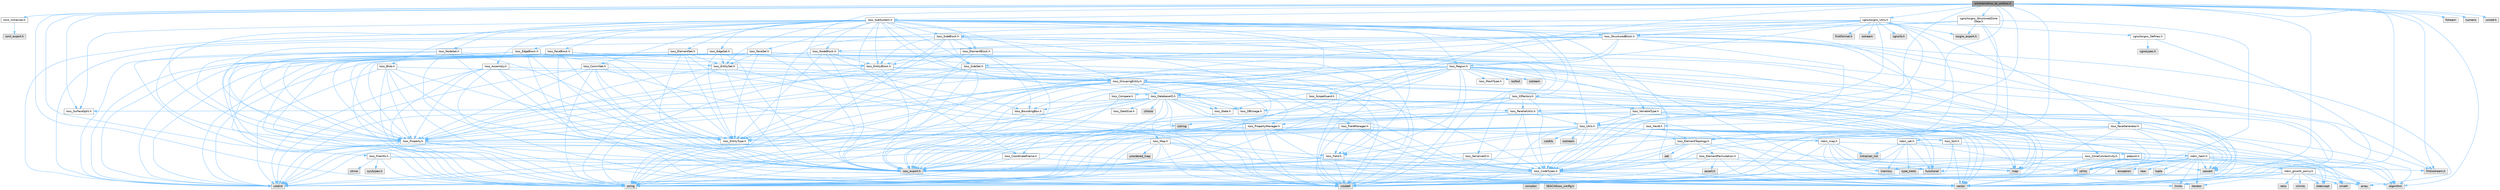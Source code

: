digraph "src/main/struc_to_unstruc.C"
{
 // INTERACTIVE_SVG=YES
 // LATEX_PDF_SIZE
  bgcolor="transparent";
  edge [fontname=Helvetica,fontsize=10,labelfontname=Helvetica,labelfontsize=10];
  node [fontname=Helvetica,fontsize=10,shape=box,height=0.2,width=0.4];
  Node1 [id="Node000001",label="src/main/struc_to_unstruc.C",height=0.2,width=0.4,color="gray40", fillcolor="grey60", style="filled", fontcolor="black",tooltip=" "];
  Node1 -> Node2 [id="edge1_Node000001_Node000002",color="steelblue1",style="solid",tooltip=" "];
  Node2 [id="Node000002",label="Ionit_Initializer.h",height=0.2,width=0.4,color="grey40", fillcolor="white", style="filled",URL="$Ionit__Initializer_8h.html",tooltip=" "];
  Node2 -> Node3 [id="edge2_Node000002_Node000003",color="steelblue1",style="solid",tooltip=" "];
  Node3 [id="Node000003",label="ionit_export.h",height=0.2,width=0.4,color="grey60", fillcolor="#E0E0E0", style="filled",tooltip=" "];
  Node1 -> Node4 [id="edge3_Node000001_Node000004",color="steelblue1",style="solid",tooltip=" "];
  Node4 [id="Node000004",label="Ioss_CodeTypes.h",height=0.2,width=0.4,color="grey40", fillcolor="white", style="filled",URL="$Ioss__CodeTypes_8h.html",tooltip=" "];
  Node4 -> Node5 [id="edge4_Node000004_Node000005",color="steelblue1",style="solid",tooltip=" "];
  Node5 [id="Node000005",label="array",height=0.2,width=0.4,color="grey60", fillcolor="#E0E0E0", style="filled",tooltip=" "];
  Node4 -> Node6 [id="edge5_Node000004_Node000006",color="steelblue1",style="solid",tooltip=" "];
  Node6 [id="Node000006",label="cstddef",height=0.2,width=0.4,color="grey60", fillcolor="#E0E0E0", style="filled",tooltip=" "];
  Node4 -> Node7 [id="edge6_Node000004_Node000007",color="steelblue1",style="solid",tooltip=" "];
  Node7 [id="Node000007",label="cstdint",height=0.2,width=0.4,color="grey60", fillcolor="#E0E0E0", style="filled",tooltip=" "];
  Node4 -> Node8 [id="edge7_Node000004_Node000008",color="steelblue1",style="solid",tooltip=" "];
  Node8 [id="Node000008",label="string",height=0.2,width=0.4,color="grey60", fillcolor="#E0E0E0", style="filled",tooltip=" "];
  Node4 -> Node9 [id="edge8_Node000004_Node000009",color="steelblue1",style="solid",tooltip=" "];
  Node9 [id="Node000009",label="vector",height=0.2,width=0.4,color="grey60", fillcolor="#E0E0E0", style="filled",tooltip=" "];
  Node4 -> Node10 [id="edge9_Node000004_Node000010",color="steelblue1",style="solid",tooltip=" "];
  Node10 [id="Node000010",label="SEACASIoss_config.h",height=0.2,width=0.4,color="grey60", fillcolor="#E0E0E0", style="filled",tooltip=" "];
  Node4 -> Node11 [id="edge10_Node000004_Node000011",color="steelblue1",style="solid",tooltip=" "];
  Node11 [id="Node000011",label="complex",height=0.2,width=0.4,color="grey60", fillcolor="#E0E0E0", style="filled",tooltip=" "];
  Node1 -> Node12 [id="edge11_Node000001_Node000012",color="steelblue1",style="solid",tooltip=" "];
  Node12 [id="Node000012",label="Ioss_FileInfo.h",height=0.2,width=0.4,color="grey40", fillcolor="white", style="filled",URL="$Ioss__FileInfo_8h.html",tooltip=" "];
  Node12 -> Node13 [id="edge12_Node000012_Node000013",color="steelblue1",style="solid",tooltip=" "];
  Node13 [id="Node000013",label="ioss_export.h",height=0.2,width=0.4,color="grey60", fillcolor="#E0E0E0", style="filled",tooltip=" "];
  Node12 -> Node4 [id="edge13_Node000012_Node000004",color="steelblue1",style="solid",tooltip=" "];
  Node12 -> Node14 [id="edge14_Node000012_Node000014",color="steelblue1",style="solid",tooltip=" "];
  Node14 [id="Node000014",label="ctime",height=0.2,width=0.4,color="grey60", fillcolor="#E0E0E0", style="filled",tooltip=" "];
  Node12 -> Node8 [id="edge15_Node000012_Node000008",color="steelblue1",style="solid",tooltip=" "];
  Node12 -> Node15 [id="edge16_Node000012_Node000015",color="steelblue1",style="solid",tooltip=" "];
  Node15 [id="Node000015",label="sys/types.h",height=0.2,width=0.4,color="grey60", fillcolor="#E0E0E0", style="filled",tooltip=" "];
  Node1 -> Node16 [id="edge17_Node000001_Node000016",color="steelblue1",style="solid",tooltip=" "];
  Node16 [id="Node000016",label="Ioss_Hex8.h",height=0.2,width=0.4,color="grey40", fillcolor="white", style="filled",URL="$Ioss__Hex8_8h.html",tooltip=" "];
  Node16 -> Node13 [id="edge18_Node000016_Node000013",color="steelblue1",style="solid",tooltip=" "];
  Node16 -> Node4 [id="edge19_Node000016_Node000004",color="steelblue1",style="solid",tooltip=" "];
  Node16 -> Node17 [id="edge20_Node000016_Node000017",color="steelblue1",style="solid",tooltip=" "];
  Node17 [id="Node000017",label="Ioss_ElementTopology.h",height=0.2,width=0.4,color="grey40", fillcolor="white", style="filled",URL="$Ioss__ElementTopology_8h.html",tooltip=" "];
  Node17 -> Node13 [id="edge21_Node000017_Node000013",color="steelblue1",style="solid",tooltip=" "];
  Node17 -> Node4 [id="edge22_Node000017_Node000004",color="steelblue1",style="solid",tooltip=" "];
  Node17 -> Node18 [id="edge23_Node000017_Node000018",color="steelblue1",style="solid",tooltip=" "];
  Node18 [id="Node000018",label="Ioss_ElementPermutation.h",height=0.2,width=0.4,color="grey40", fillcolor="white", style="filled",URL="$Ioss__ElementPermutation_8h.html",tooltip=" "];
  Node18 -> Node13 [id="edge24_Node000018_Node000013",color="steelblue1",style="solid",tooltip=" "];
  Node18 -> Node4 [id="edge25_Node000018_Node000004",color="steelblue1",style="solid",tooltip=" "];
  Node18 -> Node19 [id="edge26_Node000018_Node000019",color="steelblue1",style="solid",tooltip=" "];
  Node19 [id="Node000019",label="assert.h",height=0.2,width=0.4,color="grey60", fillcolor="#E0E0E0", style="filled",tooltip=" "];
  Node18 -> Node20 [id="edge27_Node000018_Node000020",color="steelblue1",style="solid",tooltip=" "];
  Node20 [id="Node000020",label="limits",height=0.2,width=0.4,color="grey60", fillcolor="#E0E0E0", style="filled",tooltip=" "];
  Node18 -> Node21 [id="edge28_Node000018_Node000021",color="steelblue1",style="solid",tooltip=" "];
  Node21 [id="Node000021",label="map",height=0.2,width=0.4,color="grey60", fillcolor="#E0E0E0", style="filled",tooltip=" "];
  Node18 -> Node8 [id="edge29_Node000018_Node000008",color="steelblue1",style="solid",tooltip=" "];
  Node18 -> Node9 [id="edge30_Node000018_Node000009",color="steelblue1",style="solid",tooltip=" "];
  Node17 -> Node21 [id="edge31_Node000017_Node000021",color="steelblue1",style="solid",tooltip=" "];
  Node17 -> Node22 [id="edge32_Node000017_Node000022",color="steelblue1",style="solid",tooltip=" "];
  Node22 [id="Node000022",label="set",height=0.2,width=0.4,color="grey60", fillcolor="#E0E0E0", style="filled",tooltip=" "];
  Node17 -> Node8 [id="edge33_Node000017_Node000008",color="steelblue1",style="solid",tooltip=" "];
  Node17 -> Node9 [id="edge34_Node000017_Node000009",color="steelblue1",style="solid",tooltip=" "];
  Node1 -> Node23 [id="edge35_Node000001_Node000023",color="steelblue1",style="solid",tooltip=" "];
  Node23 [id="Node000023",label="Ioss_ParallelUtils.h",height=0.2,width=0.4,color="grey40", fillcolor="white", style="filled",URL="$Ioss__ParallelUtils_8h.html",tooltip=" "];
  Node23 -> Node13 [id="edge36_Node000023_Node000013",color="steelblue1",style="solid",tooltip=" "];
  Node23 -> Node4 [id="edge37_Node000023_Node000004",color="steelblue1",style="solid",tooltip=" "];
  Node23 -> Node24 [id="edge38_Node000023_Node000024",color="steelblue1",style="solid",tooltip=" "];
  Node24 [id="Node000024",label="Ioss_Utils.h",height=0.2,width=0.4,color="grey40", fillcolor="white", style="filled",URL="$Ioss__Utils_8h.html",tooltip=" "];
  Node24 -> Node13 [id="edge39_Node000024_Node000013",color="steelblue1",style="solid",tooltip=" "];
  Node24 -> Node4 [id="edge40_Node000024_Node000004",color="steelblue1",style="solid",tooltip=" "];
  Node24 -> Node17 [id="edge41_Node000024_Node000017",color="steelblue1",style="solid",tooltip=" "];
  Node24 -> Node25 [id="edge42_Node000024_Node000025",color="steelblue1",style="solid",tooltip=" "];
  Node25 [id="Node000025",label="Ioss_EntityType.h",height=0.2,width=0.4,color="grey40", fillcolor="white", style="filled",URL="$Ioss__EntityType_8h.html",tooltip=" "];
  Node24 -> Node26 [id="edge43_Node000024_Node000026",color="steelblue1",style="solid",tooltip=" "];
  Node26 [id="Node000026",label="Ioss_Field.h",height=0.2,width=0.4,color="grey40", fillcolor="white", style="filled",URL="$Ioss__Field_8h.html",tooltip=" "];
  Node26 -> Node13 [id="edge44_Node000026_Node000013",color="steelblue1",style="solid",tooltip=" "];
  Node26 -> Node4 [id="edge45_Node000026_Node000004",color="steelblue1",style="solid",tooltip=" "];
  Node26 -> Node6 [id="edge46_Node000026_Node000006",color="steelblue1",style="solid",tooltip=" "];
  Node26 -> Node8 [id="edge47_Node000026_Node000008",color="steelblue1",style="solid",tooltip=" "];
  Node26 -> Node9 [id="edge48_Node000026_Node000009",color="steelblue1",style="solid",tooltip=" "];
  Node24 -> Node27 [id="edge49_Node000024_Node000027",color="steelblue1",style="solid",tooltip=" "];
  Node27 [id="Node000027",label="Ioss_Property.h",height=0.2,width=0.4,color="grey40", fillcolor="white", style="filled",URL="$Ioss__Property_8h.html",tooltip=" "];
  Node27 -> Node13 [id="edge50_Node000027_Node000013",color="steelblue1",style="solid",tooltip=" "];
  Node27 -> Node7 [id="edge51_Node000027_Node000007",color="steelblue1",style="solid",tooltip=" "];
  Node27 -> Node8 [id="edge52_Node000027_Node000008",color="steelblue1",style="solid",tooltip=" "];
  Node27 -> Node9 [id="edge53_Node000027_Node000009",color="steelblue1",style="solid",tooltip=" "];
  Node24 -> Node28 [id="edge54_Node000024_Node000028",color="steelblue1",style="solid",tooltip=" "];
  Node28 [id="Node000028",label="Ioss_Sort.h",height=0.2,width=0.4,color="grey40", fillcolor="white", style="filled",URL="$Ioss__Sort_8h.html",tooltip=" "];
  Node28 -> Node29 [id="edge55_Node000028_Node000029",color="steelblue1",style="solid",tooltip=" "];
  Node29 [id="Node000029",label="pdqsort.h",height=0.2,width=0.4,color="grey40", fillcolor="white", style="filled",URL="$pdqsort_8h.html",tooltip=" "];
  Node29 -> Node30 [id="edge56_Node000029_Node000030",color="steelblue1",style="solid",tooltip=" "];
  Node30 [id="Node000030",label="algorithm",height=0.2,width=0.4,color="grey60", fillcolor="#E0E0E0", style="filled",tooltip=" "];
  Node29 -> Node6 [id="edge57_Node000029_Node000006",color="steelblue1",style="solid",tooltip=" "];
  Node29 -> Node31 [id="edge58_Node000029_Node000031",color="steelblue1",style="solid",tooltip=" "];
  Node31 [id="Node000031",label="functional",height=0.2,width=0.4,color="grey60", fillcolor="#E0E0E0", style="filled",tooltip=" "];
  Node29 -> Node32 [id="edge59_Node000029_Node000032",color="steelblue1",style="solid",tooltip=" "];
  Node32 [id="Node000032",label="iterator",height=0.2,width=0.4,color="grey60", fillcolor="#E0E0E0", style="filled",tooltip=" "];
  Node29 -> Node33 [id="edge60_Node000029_Node000033",color="steelblue1",style="solid",tooltip=" "];
  Node33 [id="Node000033",label="utility",height=0.2,width=0.4,color="grey60", fillcolor="#E0E0E0", style="filled",tooltip=" "];
  Node28 -> Node6 [id="edge61_Node000028_Node000006",color="steelblue1",style="solid",tooltip=" "];
  Node28 -> Node9 [id="edge62_Node000028_Node000009",color="steelblue1",style="solid",tooltip=" "];
  Node24 -> Node30 [id="edge63_Node000024_Node000030",color="steelblue1",style="solid",tooltip=" "];
  Node24 -> Node34 [id="edge64_Node000024_Node000034",color="steelblue1",style="solid",tooltip=" "];
  Node34 [id="Node000034",label="cassert",height=0.2,width=0.4,color="grey60", fillcolor="#E0E0E0", style="filled",tooltip=" "];
  Node24 -> Node35 [id="edge65_Node000024_Node000035",color="steelblue1",style="solid",tooltip=" "];
  Node35 [id="Node000035",label="cmath",height=0.2,width=0.4,color="grey60", fillcolor="#E0E0E0", style="filled",tooltip=" "];
  Node24 -> Node6 [id="edge66_Node000024_Node000006",color="steelblue1",style="solid",tooltip=" "];
  Node24 -> Node7 [id="edge67_Node000024_Node000007",color="steelblue1",style="solid",tooltip=" "];
  Node24 -> Node36 [id="edge68_Node000024_Node000036",color="steelblue1",style="solid",tooltip=" "];
  Node36 [id="Node000036",label="cstdlib",height=0.2,width=0.4,color="grey60", fillcolor="#E0E0E0", style="filled",tooltip=" "];
  Node24 -> Node37 [id="edge69_Node000024_Node000037",color="steelblue1",style="solid",tooltip=" "];
  Node37 [id="Node000037",label="iostream",height=0.2,width=0.4,color="grey60", fillcolor="#E0E0E0", style="filled",tooltip=" "];
  Node24 -> Node38 [id="edge70_Node000024_Node000038",color="steelblue1",style="solid",tooltip=" "];
  Node38 [id="Node000038",label="stdexcept",height=0.2,width=0.4,color="grey60", fillcolor="#E0E0E0", style="filled",tooltip=" "];
  Node24 -> Node8 [id="edge71_Node000024_Node000008",color="steelblue1",style="solid",tooltip=" "];
  Node24 -> Node9 [id="edge72_Node000024_Node000009",color="steelblue1",style="solid",tooltip=" "];
  Node23 -> Node34 [id="edge73_Node000023_Node000034",color="steelblue1",style="solid",tooltip=" "];
  Node23 -> Node6 [id="edge74_Node000023_Node000006",color="steelblue1",style="solid",tooltip=" "];
  Node23 -> Node8 [id="edge75_Node000023_Node000008",color="steelblue1",style="solid",tooltip=" "];
  Node23 -> Node9 [id="edge76_Node000023_Node000009",color="steelblue1",style="solid",tooltip=" "];
  Node1 -> Node39 [id="edge77_Node000001_Node000039",color="steelblue1",style="solid",tooltip=" "];
  Node39 [id="Node000039",label="Ioss_ScopeGuard.h",height=0.2,width=0.4,color="grey40", fillcolor="white", style="filled",URL="$Ioss__ScopeGuard_8h.html",tooltip=" "];
  Node39 -> Node13 [id="edge78_Node000039_Node000013",color="steelblue1",style="solid",tooltip=" "];
  Node1 -> Node40 [id="edge79_Node000001_Node000040",color="steelblue1",style="solid",tooltip=" "];
  Node40 [id="Node000040",label="Ioss_SubSystem.h",height=0.2,width=0.4,color="grey40", fillcolor="white", style="filled",URL="$Ioss__SubSystem_8h.html",tooltip=" "];
  Node40 -> Node41 [id="edge80_Node000040_Node000041",color="steelblue1",style="solid",tooltip=" "];
  Node41 [id="Node000041",label="Ioss_Assembly.h",height=0.2,width=0.4,color="grey40", fillcolor="white", style="filled",URL="$Ioss__Assembly_8h.html",tooltip=" "];
  Node41 -> Node13 [id="edge81_Node000041_Node000013",color="steelblue1",style="solid",tooltip=" "];
  Node41 -> Node25 [id="edge82_Node000041_Node000025",color="steelblue1",style="solid",tooltip=" "];
  Node41 -> Node27 [id="edge83_Node000041_Node000027",color="steelblue1",style="solid",tooltip=" "];
  Node41 -> Node42 [id="edge84_Node000041_Node000042",color="steelblue1",style="solid",tooltip=" "];
  Node42 [id="Node000042",label="Ioss_GroupingEntity.h",height=0.2,width=0.4,color="grey40", fillcolor="white", style="filled",URL="$Ioss__GroupingEntity_8h.html",tooltip=" "];
  Node42 -> Node13 [id="edge85_Node000042_Node000013",color="steelblue1",style="solid",tooltip=" "];
  Node42 -> Node4 [id="edge86_Node000042_Node000004",color="steelblue1",style="solid",tooltip=" "];
  Node42 -> Node43 [id="edge87_Node000042_Node000043",color="steelblue1",style="solid",tooltip=" "];
  Node43 [id="Node000043",label="Ioss_DatabaseIO.h",height=0.2,width=0.4,color="grey40", fillcolor="white", style="filled",URL="$Ioss__DatabaseIO_8h.html",tooltip=" "];
  Node43 -> Node13 [id="edge88_Node000043_Node000013",color="steelblue1",style="solid",tooltip=" "];
  Node43 -> Node44 [id="edge89_Node000043_Node000044",color="steelblue1",style="solid",tooltip=" "];
  Node44 [id="Node000044",label="Ioss_BoundingBox.h",height=0.2,width=0.4,color="grey40", fillcolor="white", style="filled",URL="$Ioss__BoundingBox_8h.html",tooltip=" "];
  Node44 -> Node13 [id="edge90_Node000044_Node000013",color="steelblue1",style="solid",tooltip=" "];
  Node43 -> Node4 [id="edge91_Node000043_Node000004",color="steelblue1",style="solid",tooltip=" "];
  Node43 -> Node45 [id="edge92_Node000043_Node000045",color="steelblue1",style="solid",tooltip=" "];
  Node45 [id="Node000045",label="Ioss_DBUsage.h",height=0.2,width=0.4,color="grey40", fillcolor="white", style="filled",URL="$Ioss__DBUsage_8h.html",tooltip=" "];
  Node43 -> Node46 [id="edge93_Node000043_Node000046",color="steelblue1",style="solid",tooltip=" "];
  Node46 [id="Node000046",label="Ioss_DataSize.h",height=0.2,width=0.4,color="grey40", fillcolor="white", style="filled",URL="$Ioss__DataSize_8h.html",tooltip=" "];
  Node43 -> Node25 [id="edge94_Node000043_Node000025",color="steelblue1",style="solid",tooltip=" "];
  Node43 -> Node47 [id="edge95_Node000043_Node000047",color="steelblue1",style="solid",tooltip=" "];
  Node47 [id="Node000047",label="Ioss_Map.h",height=0.2,width=0.4,color="grey40", fillcolor="white", style="filled",URL="$Ioss__Map_8h.html",tooltip=" "];
  Node47 -> Node13 [id="edge96_Node000047_Node000013",color="steelblue1",style="solid",tooltip=" "];
  Node47 -> Node4 [id="edge97_Node000047_Node000004",color="steelblue1",style="solid",tooltip=" "];
  Node47 -> Node26 [id="edge98_Node000047_Node000026",color="steelblue1",style="solid",tooltip=" "];
  Node47 -> Node6 [id="edge99_Node000047_Node000006",color="steelblue1",style="solid",tooltip=" "];
  Node47 -> Node7 [id="edge100_Node000047_Node000007",color="steelblue1",style="solid",tooltip=" "];
  Node47 -> Node8 [id="edge101_Node000047_Node000008",color="steelblue1",style="solid",tooltip=" "];
  Node47 -> Node9 [id="edge102_Node000047_Node000009",color="steelblue1",style="solid",tooltip=" "];
  Node47 -> Node48 [id="edge103_Node000047_Node000048",color="steelblue1",style="solid",tooltip=" "];
  Node48 [id="Node000048",label="unordered_map",height=0.2,width=0.4,color="grey60", fillcolor="#E0E0E0", style="filled",tooltip=" "];
  Node43 -> Node23 [id="edge104_Node000043_Node000023",color="steelblue1",style="solid",tooltip=" "];
  Node43 -> Node49 [id="edge105_Node000043_Node000049",color="steelblue1",style="solid",tooltip=" "];
  Node49 [id="Node000049",label="Ioss_PropertyManager.h",height=0.2,width=0.4,color="grey40", fillcolor="white", style="filled",URL="$Ioss__PropertyManager_8h.html",tooltip=" "];
  Node49 -> Node13 [id="edge106_Node000049_Node000013",color="steelblue1",style="solid",tooltip=" "];
  Node49 -> Node4 [id="edge107_Node000049_Node000004",color="steelblue1",style="solid",tooltip=" "];
  Node49 -> Node27 [id="edge108_Node000049_Node000027",color="steelblue1",style="solid",tooltip=" "];
  Node49 -> Node6 [id="edge109_Node000049_Node000006",color="steelblue1",style="solid",tooltip=" "];
  Node49 -> Node8 [id="edge110_Node000049_Node000008",color="steelblue1",style="solid",tooltip=" "];
  Node49 -> Node9 [id="edge111_Node000049_Node000009",color="steelblue1",style="solid",tooltip=" "];
  Node49 -> Node50 [id="edge112_Node000049_Node000050",color="steelblue1",style="solid",tooltip=" "];
  Node50 [id="Node000050",label="robin_map.h",height=0.2,width=0.4,color="grey40", fillcolor="white", style="filled",URL="$robin__map_8h.html",tooltip=" "];
  Node50 -> Node6 [id="edge113_Node000050_Node000006",color="steelblue1",style="solid",tooltip=" "];
  Node50 -> Node31 [id="edge114_Node000050_Node000031",color="steelblue1",style="solid",tooltip=" "];
  Node50 -> Node51 [id="edge115_Node000050_Node000051",color="steelblue1",style="solid",tooltip=" "];
  Node51 [id="Node000051",label="initializer_list",height=0.2,width=0.4,color="grey60", fillcolor="#E0E0E0", style="filled",tooltip=" "];
  Node50 -> Node52 [id="edge116_Node000050_Node000052",color="steelblue1",style="solid",tooltip=" "];
  Node52 [id="Node000052",label="memory",height=0.2,width=0.4,color="grey60", fillcolor="#E0E0E0", style="filled",tooltip=" "];
  Node50 -> Node53 [id="edge117_Node000050_Node000053",color="steelblue1",style="solid",tooltip=" "];
  Node53 [id="Node000053",label="type_traits",height=0.2,width=0.4,color="grey60", fillcolor="#E0E0E0", style="filled",tooltip=" "];
  Node50 -> Node33 [id="edge118_Node000050_Node000033",color="steelblue1",style="solid",tooltip=" "];
  Node50 -> Node54 [id="edge119_Node000050_Node000054",color="steelblue1",style="solid",tooltip=" "];
  Node54 [id="Node000054",label="robin_hash.h",height=0.2,width=0.4,color="grey40", fillcolor="white", style="filled",URL="$robin__hash_8h.html",tooltip=" "];
  Node54 -> Node30 [id="edge120_Node000054_Node000030",color="steelblue1",style="solid",tooltip=" "];
  Node54 -> Node34 [id="edge121_Node000054_Node000034",color="steelblue1",style="solid",tooltip=" "];
  Node54 -> Node35 [id="edge122_Node000054_Node000035",color="steelblue1",style="solid",tooltip=" "];
  Node54 -> Node6 [id="edge123_Node000054_Node000006",color="steelblue1",style="solid",tooltip=" "];
  Node54 -> Node7 [id="edge124_Node000054_Node000007",color="steelblue1",style="solid",tooltip=" "];
  Node54 -> Node55 [id="edge125_Node000054_Node000055",color="steelblue1",style="solid",tooltip=" "];
  Node55 [id="Node000055",label="exception",height=0.2,width=0.4,color="grey60", fillcolor="#E0E0E0", style="filled",tooltip=" "];
  Node54 -> Node32 [id="edge126_Node000054_Node000032",color="steelblue1",style="solid",tooltip=" "];
  Node54 -> Node20 [id="edge127_Node000054_Node000020",color="steelblue1",style="solid",tooltip=" "];
  Node54 -> Node52 [id="edge128_Node000054_Node000052",color="steelblue1",style="solid",tooltip=" "];
  Node54 -> Node56 [id="edge129_Node000054_Node000056",color="steelblue1",style="solid",tooltip=" "];
  Node56 [id="Node000056",label="new",height=0.2,width=0.4,color="grey60", fillcolor="#E0E0E0", style="filled",tooltip=" "];
  Node54 -> Node38 [id="edge130_Node000054_Node000038",color="steelblue1",style="solid",tooltip=" "];
  Node54 -> Node57 [id="edge131_Node000054_Node000057",color="steelblue1",style="solid",tooltip=" "];
  Node57 [id="Node000057",label="tuple",height=0.2,width=0.4,color="grey60", fillcolor="#E0E0E0", style="filled",tooltip=" "];
  Node54 -> Node53 [id="edge132_Node000054_Node000053",color="steelblue1",style="solid",tooltip=" "];
  Node54 -> Node33 [id="edge133_Node000054_Node000033",color="steelblue1",style="solid",tooltip=" "];
  Node54 -> Node9 [id="edge134_Node000054_Node000009",color="steelblue1",style="solid",tooltip=" "];
  Node54 -> Node58 [id="edge135_Node000054_Node000058",color="steelblue1",style="solid",tooltip=" "];
  Node58 [id="Node000058",label="robin_growth_policy.h",height=0.2,width=0.4,color="grey40", fillcolor="white", style="filled",URL="$robin__growth__policy_8h.html",tooltip=" "];
  Node58 -> Node30 [id="edge136_Node000058_Node000030",color="steelblue1",style="solid",tooltip=" "];
  Node58 -> Node5 [id="edge137_Node000058_Node000005",color="steelblue1",style="solid",tooltip=" "];
  Node58 -> Node59 [id="edge138_Node000058_Node000059",color="steelblue1",style="solid",tooltip=" "];
  Node59 [id="Node000059",label="climits",height=0.2,width=0.4,color="grey60", fillcolor="#E0E0E0", style="filled",tooltip=" "];
  Node58 -> Node35 [id="edge139_Node000058_Node000035",color="steelblue1",style="solid",tooltip=" "];
  Node58 -> Node6 [id="edge140_Node000058_Node000006",color="steelblue1",style="solid",tooltip=" "];
  Node58 -> Node7 [id="edge141_Node000058_Node000007",color="steelblue1",style="solid",tooltip=" "];
  Node58 -> Node32 [id="edge142_Node000058_Node000032",color="steelblue1",style="solid",tooltip=" "];
  Node58 -> Node20 [id="edge143_Node000058_Node000020",color="steelblue1",style="solid",tooltip=" "];
  Node58 -> Node60 [id="edge144_Node000058_Node000060",color="steelblue1",style="solid",tooltip=" "];
  Node60 [id="Node000060",label="ratio",height=0.2,width=0.4,color="grey60", fillcolor="#E0E0E0", style="filled",tooltip=" "];
  Node58 -> Node38 [id="edge145_Node000058_Node000038",color="steelblue1",style="solid",tooltip=" "];
  Node43 -> Node61 [id="edge146_Node000043_Node000061",color="steelblue1",style="solid",tooltip=" "];
  Node61 [id="Node000061",label="Ioss_State.h",height=0.2,width=0.4,color="grey40", fillcolor="white", style="filled",URL="$Ioss__State_8h.html",tooltip=" "];
  Node43 -> Node62 [id="edge147_Node000043_Node000062",color="steelblue1",style="solid",tooltip=" "];
  Node62 [id="Node000062",label="Ioss_SurfaceSplit.h",height=0.2,width=0.4,color="grey40", fillcolor="white", style="filled",URL="$Ioss__SurfaceSplit_8h.html",tooltip=" "];
  Node43 -> Node63 [id="edge148_Node000043_Node000063",color="steelblue1",style="solid",tooltip=" "];
  Node63 [id="Node000063",label="chrono",height=0.2,width=0.4,color="grey60", fillcolor="#E0E0E0", style="filled",tooltip=" "];
  Node43 -> Node6 [id="edge149_Node000043_Node000006",color="steelblue1",style="solid",tooltip=" "];
  Node43 -> Node7 [id="edge150_Node000043_Node000007",color="steelblue1",style="solid",tooltip=" "];
  Node43 -> Node21 [id="edge151_Node000043_Node000021",color="steelblue1",style="solid",tooltip=" "];
  Node43 -> Node8 [id="edge152_Node000043_Node000008",color="steelblue1",style="solid",tooltip=" "];
  Node43 -> Node33 [id="edge153_Node000043_Node000033",color="steelblue1",style="solid",tooltip=" "];
  Node43 -> Node9 [id="edge154_Node000043_Node000009",color="steelblue1",style="solid",tooltip=" "];
  Node42 -> Node25 [id="edge155_Node000042_Node000025",color="steelblue1",style="solid",tooltip=" "];
  Node42 -> Node26 [id="edge156_Node000042_Node000026",color="steelblue1",style="solid",tooltip=" "];
  Node42 -> Node64 [id="edge157_Node000042_Node000064",color="steelblue1",style="solid",tooltip=" "];
  Node64 [id="Node000064",label="Ioss_FieldManager.h",height=0.2,width=0.4,color="grey40", fillcolor="white", style="filled",URL="$Ioss__FieldManager_8h.html",tooltip=" "];
  Node64 -> Node13 [id="edge158_Node000064_Node000013",color="steelblue1",style="solid",tooltip=" "];
  Node64 -> Node4 [id="edge159_Node000064_Node000004",color="steelblue1",style="solid",tooltip=" "];
  Node64 -> Node26 [id="edge160_Node000064_Node000026",color="steelblue1",style="solid",tooltip=" "];
  Node64 -> Node6 [id="edge161_Node000064_Node000006",color="steelblue1",style="solid",tooltip=" "];
  Node64 -> Node8 [id="edge162_Node000064_Node000008",color="steelblue1",style="solid",tooltip=" "];
  Node64 -> Node9 [id="edge163_Node000064_Node000009",color="steelblue1",style="solid",tooltip=" "];
  Node64 -> Node50 [id="edge164_Node000064_Node000050",color="steelblue1",style="solid",tooltip=" "];
  Node42 -> Node27 [id="edge165_Node000042_Node000027",color="steelblue1",style="solid",tooltip=" "];
  Node42 -> Node49 [id="edge166_Node000042_Node000049",color="steelblue1",style="solid",tooltip=" "];
  Node42 -> Node61 [id="edge167_Node000042_Node000061",color="steelblue1",style="solid",tooltip=" "];
  Node42 -> Node65 [id="edge168_Node000042_Node000065",color="steelblue1",style="solid",tooltip=" "];
  Node65 [id="Node000065",label="Ioss_VariableType.h",height=0.2,width=0.4,color="grey40", fillcolor="white", style="filled",URL="$Ioss__VariableType_8h.html",tooltip=" "];
  Node65 -> Node13 [id="edge169_Node000065_Node000013",color="steelblue1",style="solid",tooltip=" "];
  Node65 -> Node4 [id="edge170_Node000065_Node000004",color="steelblue1",style="solid",tooltip=" "];
  Node65 -> Node24 [id="edge171_Node000065_Node000024",color="steelblue1",style="solid",tooltip=" "];
  Node65 -> Node66 [id="edge172_Node000065_Node000066",color="steelblue1",style="solid",tooltip=" "];
  Node66 [id="Node000066",label="cstring",height=0.2,width=0.4,color="grey60", fillcolor="#E0E0E0", style="filled",tooltip=" "];
  Node65 -> Node31 [id="edge173_Node000065_Node000031",color="steelblue1",style="solid",tooltip=" "];
  Node65 -> Node21 [id="edge174_Node000065_Node000021",color="steelblue1",style="solid",tooltip=" "];
  Node65 -> Node8 [id="edge175_Node000065_Node000008",color="steelblue1",style="solid",tooltip=" "];
  Node65 -> Node9 [id="edge176_Node000065_Node000009",color="steelblue1",style="solid",tooltip=" "];
  Node42 -> Node6 [id="edge177_Node000042_Node000006",color="steelblue1",style="solid",tooltip=" "];
  Node42 -> Node7 [id="edge178_Node000042_Node000007",color="steelblue1",style="solid",tooltip=" "];
  Node42 -> Node8 [id="edge179_Node000042_Node000008",color="steelblue1",style="solid",tooltip=" "];
  Node42 -> Node9 [id="edge180_Node000042_Node000009",color="steelblue1",style="solid",tooltip=" "];
  Node41 -> Node6 [id="edge181_Node000041_Node000006",color="steelblue1",style="solid",tooltip=" "];
  Node41 -> Node7 [id="edge182_Node000041_Node000007",color="steelblue1",style="solid",tooltip=" "];
  Node41 -> Node8 [id="edge183_Node000041_Node000008",color="steelblue1",style="solid",tooltip=" "];
  Node40 -> Node67 [id="edge184_Node000040_Node000067",color="steelblue1",style="solid",tooltip=" "];
  Node67 [id="Node000067",label="Ioss_Blob.h",height=0.2,width=0.4,color="grey40", fillcolor="white", style="filled",URL="$Ioss__Blob_8h.html",tooltip=" "];
  Node67 -> Node13 [id="edge185_Node000067_Node000013",color="steelblue1",style="solid",tooltip=" "];
  Node67 -> Node25 [id="edge186_Node000067_Node000025",color="steelblue1",style="solid",tooltip=" "];
  Node67 -> Node27 [id="edge187_Node000067_Node000027",color="steelblue1",style="solid",tooltip=" "];
  Node67 -> Node42 [id="edge188_Node000067_Node000042",color="steelblue1",style="solid",tooltip=" "];
  Node67 -> Node6 [id="edge189_Node000067_Node000006",color="steelblue1",style="solid",tooltip=" "];
  Node67 -> Node7 [id="edge190_Node000067_Node000007",color="steelblue1",style="solid",tooltip=" "];
  Node67 -> Node8 [id="edge191_Node000067_Node000008",color="steelblue1",style="solid",tooltip=" "];
  Node40 -> Node68 [id="edge192_Node000040_Node000068",color="steelblue1",style="solid",tooltip=" "];
  Node68 [id="Node000068",label="Ioss_CommSet.h",height=0.2,width=0.4,color="grey40", fillcolor="white", style="filled",URL="$Ioss__CommSet_8h.html",tooltip=" "];
  Node68 -> Node13 [id="edge193_Node000068_Node000013",color="steelblue1",style="solid",tooltip=" "];
  Node68 -> Node25 [id="edge194_Node000068_Node000025",color="steelblue1",style="solid",tooltip=" "];
  Node68 -> Node42 [id="edge195_Node000068_Node000042",color="steelblue1",style="solid",tooltip=" "];
  Node68 -> Node27 [id="edge196_Node000068_Node000027",color="steelblue1",style="solid",tooltip=" "];
  Node68 -> Node6 [id="edge197_Node000068_Node000006",color="steelblue1",style="solid",tooltip=" "];
  Node68 -> Node7 [id="edge198_Node000068_Node000007",color="steelblue1",style="solid",tooltip=" "];
  Node68 -> Node8 [id="edge199_Node000068_Node000008",color="steelblue1",style="solid",tooltip=" "];
  Node40 -> Node69 [id="edge200_Node000040_Node000069",color="steelblue1",style="solid",tooltip=" "];
  Node69 [id="Node000069",label="Ioss_Compare.h",height=0.2,width=0.4,color="grey40", fillcolor="white", style="filled",URL="$Ioss__Compare_8h.html",tooltip=" "];
  Node69 -> Node13 [id="edge201_Node000069_Node000013",color="steelblue1",style="solid",tooltip=" "];
  Node40 -> Node70 [id="edge202_Node000040_Node000070",color="steelblue1",style="solid",tooltip=" "];
  Node70 [id="Node000070",label="Ioss_CoordinateFrame.h",height=0.2,width=0.4,color="grey40", fillcolor="white", style="filled",URL="$Ioss__CoordinateFrame_8h.html",tooltip=" "];
  Node70 -> Node13 [id="edge203_Node000070_Node000013",color="steelblue1",style="solid",tooltip=" "];
  Node70 -> Node7 [id="edge204_Node000070_Node000007",color="steelblue1",style="solid",tooltip=" "];
  Node70 -> Node9 [id="edge205_Node000070_Node000009",color="steelblue1",style="solid",tooltip=" "];
  Node40 -> Node45 [id="edge206_Node000040_Node000045",color="steelblue1",style="solid",tooltip=" "];
  Node40 -> Node43 [id="edge207_Node000040_Node000043",color="steelblue1",style="solid",tooltip=" "];
  Node40 -> Node71 [id="edge208_Node000040_Node000071",color="steelblue1",style="solid",tooltip=" "];
  Node71 [id="Node000071",label="Ioss_EdgeBlock.h",height=0.2,width=0.4,color="grey40", fillcolor="white", style="filled",URL="$Ioss__EdgeBlock_8h.html",tooltip=" "];
  Node71 -> Node13 [id="edge209_Node000071_Node000013",color="steelblue1",style="solid",tooltip=" "];
  Node71 -> Node25 [id="edge210_Node000071_Node000025",color="steelblue1",style="solid",tooltip=" "];
  Node71 -> Node72 [id="edge211_Node000071_Node000072",color="steelblue1",style="solid",tooltip=" "];
  Node72 [id="Node000072",label="Ioss_EntityBlock.h",height=0.2,width=0.4,color="grey40", fillcolor="white", style="filled",URL="$Ioss__EntityBlock_8h.html",tooltip=" "];
  Node72 -> Node13 [id="edge212_Node000072_Node000013",color="steelblue1",style="solid",tooltip=" "];
  Node72 -> Node42 [id="edge213_Node000072_Node000042",color="steelblue1",style="solid",tooltip=" "];
  Node72 -> Node27 [id="edge214_Node000072_Node000027",color="steelblue1",style="solid",tooltip=" "];
  Node72 -> Node6 [id="edge215_Node000072_Node000006",color="steelblue1",style="solid",tooltip=" "];
  Node72 -> Node8 [id="edge216_Node000072_Node000008",color="steelblue1",style="solid",tooltip=" "];
  Node71 -> Node27 [id="edge217_Node000071_Node000027",color="steelblue1",style="solid",tooltip=" "];
  Node71 -> Node6 [id="edge218_Node000071_Node000006",color="steelblue1",style="solid",tooltip=" "];
  Node71 -> Node7 [id="edge219_Node000071_Node000007",color="steelblue1",style="solid",tooltip=" "];
  Node71 -> Node8 [id="edge220_Node000071_Node000008",color="steelblue1",style="solid",tooltip=" "];
  Node40 -> Node73 [id="edge221_Node000040_Node000073",color="steelblue1",style="solid",tooltip=" "];
  Node73 [id="Node000073",label="Ioss_EdgeSet.h",height=0.2,width=0.4,color="grey40", fillcolor="white", style="filled",URL="$Ioss__EdgeSet_8h.html",tooltip=" "];
  Node73 -> Node13 [id="edge222_Node000073_Node000013",color="steelblue1",style="solid",tooltip=" "];
  Node73 -> Node25 [id="edge223_Node000073_Node000025",color="steelblue1",style="solid",tooltip=" "];
  Node73 -> Node27 [id="edge224_Node000073_Node000027",color="steelblue1",style="solid",tooltip=" "];
  Node73 -> Node74 [id="edge225_Node000073_Node000074",color="steelblue1",style="solid",tooltip=" "];
  Node74 [id="Node000074",label="Ioss_EntitySet.h",height=0.2,width=0.4,color="grey40", fillcolor="white", style="filled",URL="$Ioss__EntitySet_8h.html",tooltip=" "];
  Node74 -> Node13 [id="edge226_Node000074_Node000013",color="steelblue1",style="solid",tooltip=" "];
  Node74 -> Node42 [id="edge227_Node000074_Node000042",color="steelblue1",style="solid",tooltip=" "];
  Node74 -> Node27 [id="edge228_Node000074_Node000027",color="steelblue1",style="solid",tooltip=" "];
  Node74 -> Node6 [id="edge229_Node000074_Node000006",color="steelblue1",style="solid",tooltip=" "];
  Node74 -> Node8 [id="edge230_Node000074_Node000008",color="steelblue1",style="solid",tooltip=" "];
  Node73 -> Node6 [id="edge231_Node000073_Node000006",color="steelblue1",style="solid",tooltip=" "];
  Node73 -> Node7 [id="edge232_Node000073_Node000007",color="steelblue1",style="solid",tooltip=" "];
  Node73 -> Node8 [id="edge233_Node000073_Node000008",color="steelblue1",style="solid",tooltip=" "];
  Node73 -> Node9 [id="edge234_Node000073_Node000009",color="steelblue1",style="solid",tooltip=" "];
  Node40 -> Node75 [id="edge235_Node000040_Node000075",color="steelblue1",style="solid",tooltip=" "];
  Node75 [id="Node000075",label="Ioss_ElementBlock.h",height=0.2,width=0.4,color="grey40", fillcolor="white", style="filled",URL="$Ioss__ElementBlock_8h.html",tooltip=" "];
  Node75 -> Node13 [id="edge236_Node000075_Node000013",color="steelblue1",style="solid",tooltip=" "];
  Node75 -> Node44 [id="edge237_Node000075_Node000044",color="steelblue1",style="solid",tooltip=" "];
  Node75 -> Node4 [id="edge238_Node000075_Node000004",color="steelblue1",style="solid",tooltip=" "];
  Node75 -> Node72 [id="edge239_Node000075_Node000072",color="steelblue1",style="solid",tooltip=" "];
  Node75 -> Node27 [id="edge240_Node000075_Node000027",color="steelblue1",style="solid",tooltip=" "];
  Node75 -> Node34 [id="edge241_Node000075_Node000034",color="steelblue1",style="solid",tooltip=" "];
  Node75 -> Node8 [id="edge242_Node000075_Node000008",color="steelblue1",style="solid",tooltip=" "];
  Node40 -> Node76 [id="edge243_Node000040_Node000076",color="steelblue1",style="solid",tooltip=" "];
  Node76 [id="Node000076",label="Ioss_ElementSet.h",height=0.2,width=0.4,color="grey40", fillcolor="white", style="filled",URL="$Ioss__ElementSet_8h.html",tooltip=" "];
  Node76 -> Node13 [id="edge244_Node000076_Node000013",color="steelblue1",style="solid",tooltip=" "];
  Node76 -> Node25 [id="edge245_Node000076_Node000025",color="steelblue1",style="solid",tooltip=" "];
  Node76 -> Node27 [id="edge246_Node000076_Node000027",color="steelblue1",style="solid",tooltip=" "];
  Node76 -> Node74 [id="edge247_Node000076_Node000074",color="steelblue1",style="solid",tooltip=" "];
  Node76 -> Node6 [id="edge248_Node000076_Node000006",color="steelblue1",style="solid",tooltip=" "];
  Node76 -> Node7 [id="edge249_Node000076_Node000007",color="steelblue1",style="solid",tooltip=" "];
  Node76 -> Node8 [id="edge250_Node000076_Node000008",color="steelblue1",style="solid",tooltip=" "];
  Node76 -> Node9 [id="edge251_Node000076_Node000009",color="steelblue1",style="solid",tooltip=" "];
  Node40 -> Node17 [id="edge252_Node000040_Node000017",color="steelblue1",style="solid",tooltip=" "];
  Node40 -> Node72 [id="edge253_Node000040_Node000072",color="steelblue1",style="solid",tooltip=" "];
  Node40 -> Node74 [id="edge254_Node000040_Node000074",color="steelblue1",style="solid",tooltip=" "];
  Node40 -> Node77 [id="edge255_Node000040_Node000077",color="steelblue1",style="solid",tooltip=" "];
  Node77 [id="Node000077",label="Ioss_FaceBlock.h",height=0.2,width=0.4,color="grey40", fillcolor="white", style="filled",URL="$Ioss__FaceBlock_8h.html",tooltip=" "];
  Node77 -> Node13 [id="edge256_Node000077_Node000013",color="steelblue1",style="solid",tooltip=" "];
  Node77 -> Node25 [id="edge257_Node000077_Node000025",color="steelblue1",style="solid",tooltip=" "];
  Node77 -> Node72 [id="edge258_Node000077_Node000072",color="steelblue1",style="solid",tooltip=" "];
  Node77 -> Node27 [id="edge259_Node000077_Node000027",color="steelblue1",style="solid",tooltip=" "];
  Node77 -> Node6 [id="edge260_Node000077_Node000006",color="steelblue1",style="solid",tooltip=" "];
  Node77 -> Node7 [id="edge261_Node000077_Node000007",color="steelblue1",style="solid",tooltip=" "];
  Node77 -> Node8 [id="edge262_Node000077_Node000008",color="steelblue1",style="solid",tooltip=" "];
  Node40 -> Node78 [id="edge263_Node000040_Node000078",color="steelblue1",style="solid",tooltip=" "];
  Node78 [id="Node000078",label="Ioss_FaceSet.h",height=0.2,width=0.4,color="grey40", fillcolor="white", style="filled",URL="$Ioss__FaceSet_8h.html",tooltip=" "];
  Node78 -> Node13 [id="edge264_Node000078_Node000013",color="steelblue1",style="solid",tooltip=" "];
  Node78 -> Node25 [id="edge265_Node000078_Node000025",color="steelblue1",style="solid",tooltip=" "];
  Node78 -> Node27 [id="edge266_Node000078_Node000027",color="steelblue1",style="solid",tooltip=" "];
  Node78 -> Node74 [id="edge267_Node000078_Node000074",color="steelblue1",style="solid",tooltip=" "];
  Node78 -> Node6 [id="edge268_Node000078_Node000006",color="steelblue1",style="solid",tooltip=" "];
  Node78 -> Node7 [id="edge269_Node000078_Node000007",color="steelblue1",style="solid",tooltip=" "];
  Node78 -> Node8 [id="edge270_Node000078_Node000008",color="steelblue1",style="solid",tooltip=" "];
  Node78 -> Node9 [id="edge271_Node000078_Node000009",color="steelblue1",style="solid",tooltip=" "];
  Node40 -> Node26 [id="edge272_Node000040_Node000026",color="steelblue1",style="solid",tooltip=" "];
  Node40 -> Node42 [id="edge273_Node000040_Node000042",color="steelblue1",style="solid",tooltip=" "];
  Node40 -> Node79 [id="edge274_Node000040_Node000079",color="steelblue1",style="solid",tooltip=" "];
  Node79 [id="Node000079",label="Ioss_IOFactory.h",height=0.2,width=0.4,color="grey40", fillcolor="white", style="filled",URL="$Ioss__IOFactory_8h.html",tooltip=" "];
  Node79 -> Node13 [id="edge275_Node000079_Node000013",color="steelblue1",style="solid",tooltip=" "];
  Node79 -> Node4 [id="edge276_Node000079_Node000004",color="steelblue1",style="solid",tooltip=" "];
  Node79 -> Node8 [id="edge277_Node000079_Node000008",color="steelblue1",style="solid",tooltip=" "];
  Node79 -> Node45 [id="edge278_Node000079_Node000045",color="steelblue1",style="solid",tooltip=" "];
  Node79 -> Node23 [id="edge279_Node000079_Node000023",color="steelblue1",style="solid",tooltip=" "];
  Node79 -> Node49 [id="edge280_Node000079_Node000049",color="steelblue1",style="solid",tooltip=" "];
  Node79 -> Node21 [id="edge281_Node000079_Node000021",color="steelblue1",style="solid",tooltip=" "];
  Node79 -> Node9 [id="edge282_Node000079_Node000009",color="steelblue1",style="solid",tooltip=" "];
  Node40 -> Node80 [id="edge283_Node000040_Node000080",color="steelblue1",style="solid",tooltip=" "];
  Node80 [id="Node000080",label="Ioss_NodeBlock.h",height=0.2,width=0.4,color="grey40", fillcolor="white", style="filled",URL="$Ioss__NodeBlock_8h.html",tooltip=" "];
  Node80 -> Node13 [id="edge284_Node000080_Node000013",color="steelblue1",style="solid",tooltip=" "];
  Node80 -> Node44 [id="edge285_Node000080_Node000044",color="steelblue1",style="solid",tooltip=" "];
  Node80 -> Node72 [id="edge286_Node000080_Node000072",color="steelblue1",style="solid",tooltip=" "];
  Node80 -> Node25 [id="edge287_Node000080_Node000025",color="steelblue1",style="solid",tooltip=" "];
  Node80 -> Node27 [id="edge288_Node000080_Node000027",color="steelblue1",style="solid",tooltip=" "];
  Node80 -> Node6 [id="edge289_Node000080_Node000006",color="steelblue1",style="solid",tooltip=" "];
  Node80 -> Node7 [id="edge290_Node000080_Node000007",color="steelblue1",style="solid",tooltip=" "];
  Node80 -> Node8 [id="edge291_Node000080_Node000008",color="steelblue1",style="solid",tooltip=" "];
  Node40 -> Node81 [id="edge292_Node000040_Node000081",color="steelblue1",style="solid",tooltip=" "];
  Node81 [id="Node000081",label="Ioss_NodeSet.h",height=0.2,width=0.4,color="grey40", fillcolor="white", style="filled",URL="$Ioss__NodeSet_8h.html",tooltip=" "];
  Node81 -> Node13 [id="edge293_Node000081_Node000013",color="steelblue1",style="solid",tooltip=" "];
  Node81 -> Node25 [id="edge294_Node000081_Node000025",color="steelblue1",style="solid",tooltip=" "];
  Node81 -> Node27 [id="edge295_Node000081_Node000027",color="steelblue1",style="solid",tooltip=" "];
  Node81 -> Node74 [id="edge296_Node000081_Node000074",color="steelblue1",style="solid",tooltip=" "];
  Node81 -> Node6 [id="edge297_Node000081_Node000006",color="steelblue1",style="solid",tooltip=" "];
  Node81 -> Node7 [id="edge298_Node000081_Node000007",color="steelblue1",style="solid",tooltip=" "];
  Node81 -> Node8 [id="edge299_Node000081_Node000008",color="steelblue1",style="solid",tooltip=" "];
  Node40 -> Node27 [id="edge300_Node000040_Node000027",color="steelblue1",style="solid",tooltip=" "];
  Node40 -> Node82 [id="edge301_Node000040_Node000082",color="steelblue1",style="solid",tooltip=" "];
  Node82 [id="Node000082",label="Ioss_Region.h",height=0.2,width=0.4,color="grey40", fillcolor="white", style="filled",URL="$Ioss__Region_8h.html",tooltip=" "];
  Node82 -> Node13 [id="edge302_Node000082_Node000013",color="steelblue1",style="solid",tooltip=" "];
  Node82 -> Node70 [id="edge303_Node000082_Node000070",color="steelblue1",style="solid",tooltip=" "];
  Node82 -> Node43 [id="edge304_Node000082_Node000043",color="steelblue1",style="solid",tooltip=" "];
  Node82 -> Node25 [id="edge305_Node000082_Node000025",color="steelblue1",style="solid",tooltip=" "];
  Node82 -> Node26 [id="edge306_Node000082_Node000026",color="steelblue1",style="solid",tooltip=" "];
  Node82 -> Node42 [id="edge307_Node000082_Node000042",color="steelblue1",style="solid",tooltip=" "];
  Node82 -> Node83 [id="edge308_Node000082_Node000083",color="steelblue1",style="solid",tooltip=" "];
  Node83 [id="Node000083",label="Ioss_MeshType.h",height=0.2,width=0.4,color="grey40", fillcolor="white", style="filled",URL="$Ioss__MeshType_8h.html",tooltip=" "];
  Node82 -> Node27 [id="edge309_Node000082_Node000027",color="steelblue1",style="solid",tooltip=" "];
  Node82 -> Node61 [id="edge310_Node000082_Node000061",color="steelblue1",style="solid",tooltip=" "];
  Node82 -> Node6 [id="edge311_Node000082_Node000006",color="steelblue1",style="solid",tooltip=" "];
  Node82 -> Node7 [id="edge312_Node000082_Node000007",color="steelblue1",style="solid",tooltip=" "];
  Node82 -> Node31 [id="edge313_Node000082_Node000031",color="steelblue1",style="solid",tooltip=" "];
  Node82 -> Node84 [id="edge314_Node000082_Node000084",color="steelblue1",style="solid",tooltip=" "];
  Node84 [id="Node000084",label="iosfwd",height=0.2,width=0.4,color="grey60", fillcolor="#E0E0E0", style="filled",tooltip=" "];
  Node82 -> Node21 [id="edge315_Node000082_Node000021",color="steelblue1",style="solid",tooltip=" "];
  Node82 -> Node8 [id="edge316_Node000082_Node000008",color="steelblue1",style="solid",tooltip=" "];
  Node82 -> Node33 [id="edge317_Node000082_Node000033",color="steelblue1",style="solid",tooltip=" "];
  Node82 -> Node9 [id="edge318_Node000082_Node000009",color="steelblue1",style="solid",tooltip=" "];
  Node82 -> Node85 [id="edge319_Node000082_Node000085",color="steelblue1",style="solid",tooltip=" "];
  Node85 [id="Node000085",label="sstream",height=0.2,width=0.4,color="grey60", fillcolor="#E0E0E0", style="filled",tooltip=" "];
  Node82 -> Node86 [id="edge320_Node000082_Node000086",color="steelblue1",style="solid",tooltip=" "];
  Node86 [id="Node000086",label="fmt/ostream.h",height=0.2,width=0.4,color="grey60", fillcolor="#E0E0E0", style="filled",tooltip=" "];
  Node40 -> Node87 [id="edge321_Node000040_Node000087",color="steelblue1",style="solid",tooltip=" "];
  Node87 [id="Node000087",label="Ioss_SerializeIO.h",height=0.2,width=0.4,color="grey40", fillcolor="white", style="filled",URL="$Ioss__SerializeIO_8h.html",tooltip=" "];
  Node87 -> Node13 [id="edge322_Node000087_Node000013",color="steelblue1",style="solid",tooltip=" "];
  Node87 -> Node4 [id="edge323_Node000087_Node000004",color="steelblue1",style="solid",tooltip=" "];
  Node40 -> Node88 [id="edge324_Node000040_Node000088",color="steelblue1",style="solid",tooltip=" "];
  Node88 [id="Node000088",label="Ioss_SideBlock.h",height=0.2,width=0.4,color="grey40", fillcolor="white", style="filled",URL="$Ioss__SideBlock_8h.html",tooltip=" "];
  Node88 -> Node13 [id="edge325_Node000088_Node000013",color="steelblue1",style="solid",tooltip=" "];
  Node88 -> Node75 [id="edge326_Node000088_Node000075",color="steelblue1",style="solid",tooltip=" "];
  Node88 -> Node72 [id="edge327_Node000088_Node000072",color="steelblue1",style="solid",tooltip=" "];
  Node88 -> Node25 [id="edge328_Node000088_Node000025",color="steelblue1",style="solid",tooltip=" "];
  Node88 -> Node27 [id="edge329_Node000088_Node000027",color="steelblue1",style="solid",tooltip=" "];
  Node88 -> Node89 [id="edge330_Node000088_Node000089",color="steelblue1",style="solid",tooltip=" "];
  Node89 [id="Node000089",label="Ioss_SideSet.h",height=0.2,width=0.4,color="grey40", fillcolor="white", style="filled",URL="$Ioss__SideSet_8h.html",tooltip=" "];
  Node89 -> Node13 [id="edge331_Node000089_Node000013",color="steelblue1",style="solid",tooltip=" "];
  Node89 -> Node25 [id="edge332_Node000089_Node000025",color="steelblue1",style="solid",tooltip=" "];
  Node89 -> Node42 [id="edge333_Node000089_Node000042",color="steelblue1",style="solid",tooltip=" "];
  Node89 -> Node27 [id="edge334_Node000089_Node000027",color="steelblue1",style="solid",tooltip=" "];
  Node89 -> Node6 [id="edge335_Node000089_Node000006",color="steelblue1",style="solid",tooltip=" "];
  Node89 -> Node7 [id="edge336_Node000089_Node000007",color="steelblue1",style="solid",tooltip=" "];
  Node89 -> Node8 [id="edge337_Node000089_Node000008",color="steelblue1",style="solid",tooltip=" "];
  Node89 -> Node9 [id="edge338_Node000089_Node000009",color="steelblue1",style="solid",tooltip=" "];
  Node88 -> Node6 [id="edge339_Node000088_Node000006",color="steelblue1",style="solid",tooltip=" "];
  Node88 -> Node7 [id="edge340_Node000088_Node000007",color="steelblue1",style="solid",tooltip=" "];
  Node88 -> Node8 [id="edge341_Node000088_Node000008",color="steelblue1",style="solid",tooltip=" "];
  Node88 -> Node9 [id="edge342_Node000088_Node000009",color="steelblue1",style="solid",tooltip=" "];
  Node40 -> Node89 [id="edge343_Node000040_Node000089",color="steelblue1",style="solid",tooltip=" "];
  Node40 -> Node90 [id="edge344_Node000040_Node000090",color="steelblue1",style="solid",tooltip=" "];
  Node90 [id="Node000090",label="Ioss_StructuredBlock.h",height=0.2,width=0.4,color="grey40", fillcolor="white", style="filled",URL="$Ioss__StructuredBlock_8h.html",tooltip=" "];
  Node90 -> Node13 [id="edge345_Node000090_Node000013",color="steelblue1",style="solid",tooltip=" "];
  Node90 -> Node44 [id="edge346_Node000090_Node000044",color="steelblue1",style="solid",tooltip=" "];
  Node90 -> Node4 [id="edge347_Node000090_Node000004",color="steelblue1",style="solid",tooltip=" "];
  Node90 -> Node72 [id="edge348_Node000090_Node000072",color="steelblue1",style="solid",tooltip=" "];
  Node90 -> Node80 [id="edge349_Node000090_Node000080",color="steelblue1",style="solid",tooltip=" "];
  Node90 -> Node27 [id="edge350_Node000090_Node000027",color="steelblue1",style="solid",tooltip=" "];
  Node90 -> Node91 [id="edge351_Node000090_Node000091",color="steelblue1",style="solid",tooltip=" "];
  Node91 [id="Node000091",label="Ioss_ZoneConnectivity.h",height=0.2,width=0.4,color="grey40", fillcolor="white", style="filled",URL="$Ioss__ZoneConnectivity_8h.html",tooltip=" "];
  Node91 -> Node13 [id="edge352_Node000091_Node000013",color="steelblue1",style="solid",tooltip=" "];
  Node91 -> Node4 [id="edge353_Node000091_Node000004",color="steelblue1",style="solid",tooltip=" "];
  Node91 -> Node5 [id="edge354_Node000091_Node000005",color="steelblue1",style="solid",tooltip=" "];
  Node91 -> Node34 [id="edge355_Node000091_Node000034",color="steelblue1",style="solid",tooltip=" "];
  Node91 -> Node86 [id="edge356_Node000091_Node000086",color="steelblue1",style="solid",tooltip=" "];
  Node91 -> Node8 [id="edge357_Node000091_Node000008",color="steelblue1",style="solid",tooltip=" "];
  Node90 -> Node5 [id="edge358_Node000090_Node000005",color="steelblue1",style="solid",tooltip=" "];
  Node90 -> Node34 [id="edge359_Node000090_Node000034",color="steelblue1",style="solid",tooltip=" "];
  Node90 -> Node86 [id="edge360_Node000090_Node000086",color="steelblue1",style="solid",tooltip=" "];
  Node90 -> Node8 [id="edge361_Node000090_Node000008",color="steelblue1",style="solid",tooltip=" "];
  Node40 -> Node62 [id="edge362_Node000040_Node000062",color="steelblue1",style="solid",tooltip=" "];
  Node40 -> Node24 [id="edge363_Node000040_Node000024",color="steelblue1",style="solid",tooltip=" "];
  Node40 -> Node65 [id="edge364_Node000040_Node000065",color="steelblue1",style="solid",tooltip=" "];
  Node1 -> Node62 [id="edge365_Node000001_Node000062",color="steelblue1",style="solid",tooltip=" "];
  Node1 -> Node24 [id="edge366_Node000001_Node000024",color="steelblue1",style="solid",tooltip=" "];
  Node1 -> Node92 [id="edge367_Node000001_Node000092",color="steelblue1",style="solid",tooltip=" "];
  Node92 [id="Node000092",label="cgns/Iocgns_StructuredZone\lData.h",height=0.2,width=0.4,color="grey40", fillcolor="white", style="filled",URL="$Iocgns__StructuredZoneData_8h.html",tooltip=" "];
  Node92 -> Node93 [id="edge368_Node000092_Node000093",color="steelblue1",style="solid",tooltip=" "];
  Node93 [id="Node000093",label="iocgns_export.h",height=0.2,width=0.4,color="grey60", fillcolor="#E0E0E0", style="filled",tooltip=" "];
  Node92 -> Node4 [id="edge369_Node000092_Node000004",color="steelblue1",style="solid",tooltip=" "];
  Node92 -> Node90 [id="edge370_Node000092_Node000090",color="steelblue1",style="solid",tooltip=" "];
  Node92 -> Node6 [id="edge371_Node000092_Node000006",color="steelblue1",style="solid",tooltip=" "];
  Node92 -> Node7 [id="edge372_Node000092_Node000007",color="steelblue1",style="solid",tooltip=" "];
  Node92 -> Node33 [id="edge373_Node000092_Node000033",color="steelblue1",style="solid",tooltip=" "];
  Node1 -> Node94 [id="edge374_Node000001_Node000094",color="steelblue1",style="solid",tooltip=" "];
  Node94 [id="Node000094",label="cgns/Iocgns_Utils.h",height=0.2,width=0.4,color="grey40", fillcolor="white", style="filled",URL="$Iocgns__Utils_8h.html",tooltip=" "];
  Node94 -> Node93 [id="edge375_Node000094_Node000093",color="steelblue1",style="solid",tooltip=" "];
  Node94 -> Node4 [id="edge376_Node000094_Node000004",color="steelblue1",style="solid",tooltip=" "];
  Node94 -> Node43 [id="edge377_Node000094_Node000043",color="steelblue1",style="solid",tooltip=" "];
  Node94 -> Node17 [id="edge378_Node000094_Node000017",color="steelblue1",style="solid",tooltip=" "];
  Node94 -> Node95 [id="edge379_Node000094_Node000095",color="steelblue1",style="solid",tooltip=" "];
  Node95 [id="Node000095",label="Ioss_FaceGenerator.h",height=0.2,width=0.4,color="grey40", fillcolor="white", style="filled",URL="$Ioss__FaceGenerator_8h.html",tooltip=" "];
  Node95 -> Node13 [id="edge380_Node000095_Node000013",color="steelblue1",style="solid",tooltip=" "];
  Node95 -> Node30 [id="edge381_Node000095_Node000030",color="steelblue1",style="solid",tooltip=" "];
  Node95 -> Node5 [id="edge382_Node000095_Node000005",color="steelblue1",style="solid",tooltip=" "];
  Node95 -> Node34 [id="edge383_Node000095_Node000034",color="steelblue1",style="solid",tooltip=" "];
  Node95 -> Node6 [id="edge384_Node000095_Node000006",color="steelblue1",style="solid",tooltip=" "];
  Node95 -> Node21 [id="edge385_Node000095_Node000021",color="steelblue1",style="solid",tooltip=" "];
  Node95 -> Node96 [id="edge386_Node000095_Node000096",color="steelblue1",style="solid",tooltip=" "];
  Node96 [id="Node000096",label="robin_set.h",height=0.2,width=0.4,color="grey40", fillcolor="white", style="filled",URL="$robin__set_8h.html",tooltip=" "];
  Node96 -> Node6 [id="edge387_Node000096_Node000006",color="steelblue1",style="solid",tooltip=" "];
  Node96 -> Node31 [id="edge388_Node000096_Node000031",color="steelblue1",style="solid",tooltip=" "];
  Node96 -> Node51 [id="edge389_Node000096_Node000051",color="steelblue1",style="solid",tooltip=" "];
  Node96 -> Node52 [id="edge390_Node000096_Node000052",color="steelblue1",style="solid",tooltip=" "];
  Node96 -> Node53 [id="edge391_Node000096_Node000053",color="steelblue1",style="solid",tooltip=" "];
  Node96 -> Node33 [id="edge392_Node000096_Node000033",color="steelblue1",style="solid",tooltip=" "];
  Node96 -> Node54 [id="edge393_Node000096_Node000054",color="steelblue1",style="solid",tooltip=" "];
  Node95 -> Node33 [id="edge394_Node000095_Node000033",color="steelblue1",style="solid",tooltip=" "];
  Node94 -> Node82 [id="edge395_Node000094_Node000082",color="steelblue1",style="solid",tooltip=" "];
  Node94 -> Node88 [id="edge396_Node000094_Node000088",color="steelblue1",style="solid",tooltip=" "];
  Node94 -> Node89 [id="edge397_Node000094_Node000089",color="steelblue1",style="solid",tooltip=" "];
  Node94 -> Node90 [id="edge398_Node000094_Node000090",color="steelblue1",style="solid",tooltip=" "];
  Node94 -> Node24 [id="edge399_Node000094_Node000024",color="steelblue1",style="solid",tooltip=" "];
  Node94 -> Node97 [id="edge400_Node000094_Node000097",color="steelblue1",style="solid",tooltip=" "];
  Node97 [id="Node000097",label="cgns/Iocgns_Defines.h",height=0.2,width=0.4,color="grey40", fillcolor="white", style="filled",URL="$Iocgns__Defines_8h.html",tooltip=" "];
  Node97 -> Node98 [id="edge401_Node000097_Node000098",color="steelblue1",style="solid",tooltip=" "];
  Node98 [id="Node000098",label="cgnstypes.h",height=0.2,width=0.4,color="grey60", fillcolor="#E0E0E0", style="filled",tooltip=" "];
  Node97 -> Node9 [id="edge402_Node000097_Node000009",color="steelblue1",style="solid",tooltip=" "];
  Node94 -> Node99 [id="edge403_Node000094_Node000099",color="steelblue1",style="solid",tooltip=" "];
  Node99 [id="Node000099",label="cgnslib.h",height=0.2,width=0.4,color="grey60", fillcolor="#E0E0E0", style="filled",tooltip=" "];
  Node94 -> Node100 [id="edge404_Node000094_Node000100",color="steelblue1",style="solid",tooltip=" "];
  Node100 [id="Node000100",label="fmt/format.h",height=0.2,width=0.4,color="grey60", fillcolor="#E0E0E0", style="filled",tooltip=" "];
  Node94 -> Node101 [id="edge405_Node000094_Node000101",color="steelblue1",style="solid",tooltip=" "];
  Node101 [id="Node000101",label="ostream",height=0.2,width=0.4,color="grey60", fillcolor="#E0E0E0", style="filled",tooltip=" "];
  Node94 -> Node8 [id="edge406_Node000094_Node000008",color="steelblue1",style="solid",tooltip=" "];
  Node1 -> Node86 [id="edge407_Node000001_Node000086",color="steelblue1",style="solid",tooltip=" "];
  Node1 -> Node30 [id="edge408_Node000001_Node000030",color="steelblue1",style="solid",tooltip=" "];
  Node1 -> Node34 [id="edge409_Node000001_Node000034",color="steelblue1",style="solid",tooltip=" "];
  Node1 -> Node66 [id="edge410_Node000001_Node000066",color="steelblue1",style="solid",tooltip=" "];
  Node1 -> Node102 [id="edge411_Node000001_Node000102",color="steelblue1",style="solid",tooltip=" "];
  Node102 [id="Node000102",label="fstream",height=0.2,width=0.4,color="grey60", fillcolor="#E0E0E0", style="filled",tooltip=" "];
  Node1 -> Node103 [id="edge412_Node000001_Node000103",color="steelblue1",style="solid",tooltip=" "];
  Node103 [id="Node000103",label="numeric",height=0.2,width=0.4,color="grey60", fillcolor="#E0E0E0", style="filled",tooltip=" "];
  Node1 -> Node8 [id="edge413_Node000001_Node000008",color="steelblue1",style="solid",tooltip=" "];
  Node1 -> Node104 [id="edge414_Node000001_Node000104",color="steelblue1",style="solid",tooltip=" "];
  Node104 [id="Node000104",label="unistd.h",height=0.2,width=0.4,color="grey60", fillcolor="#E0E0E0", style="filled",tooltip=" "];
  Node1 -> Node9 [id="edge415_Node000001_Node000009",color="steelblue1",style="solid",tooltip=" "];
}
